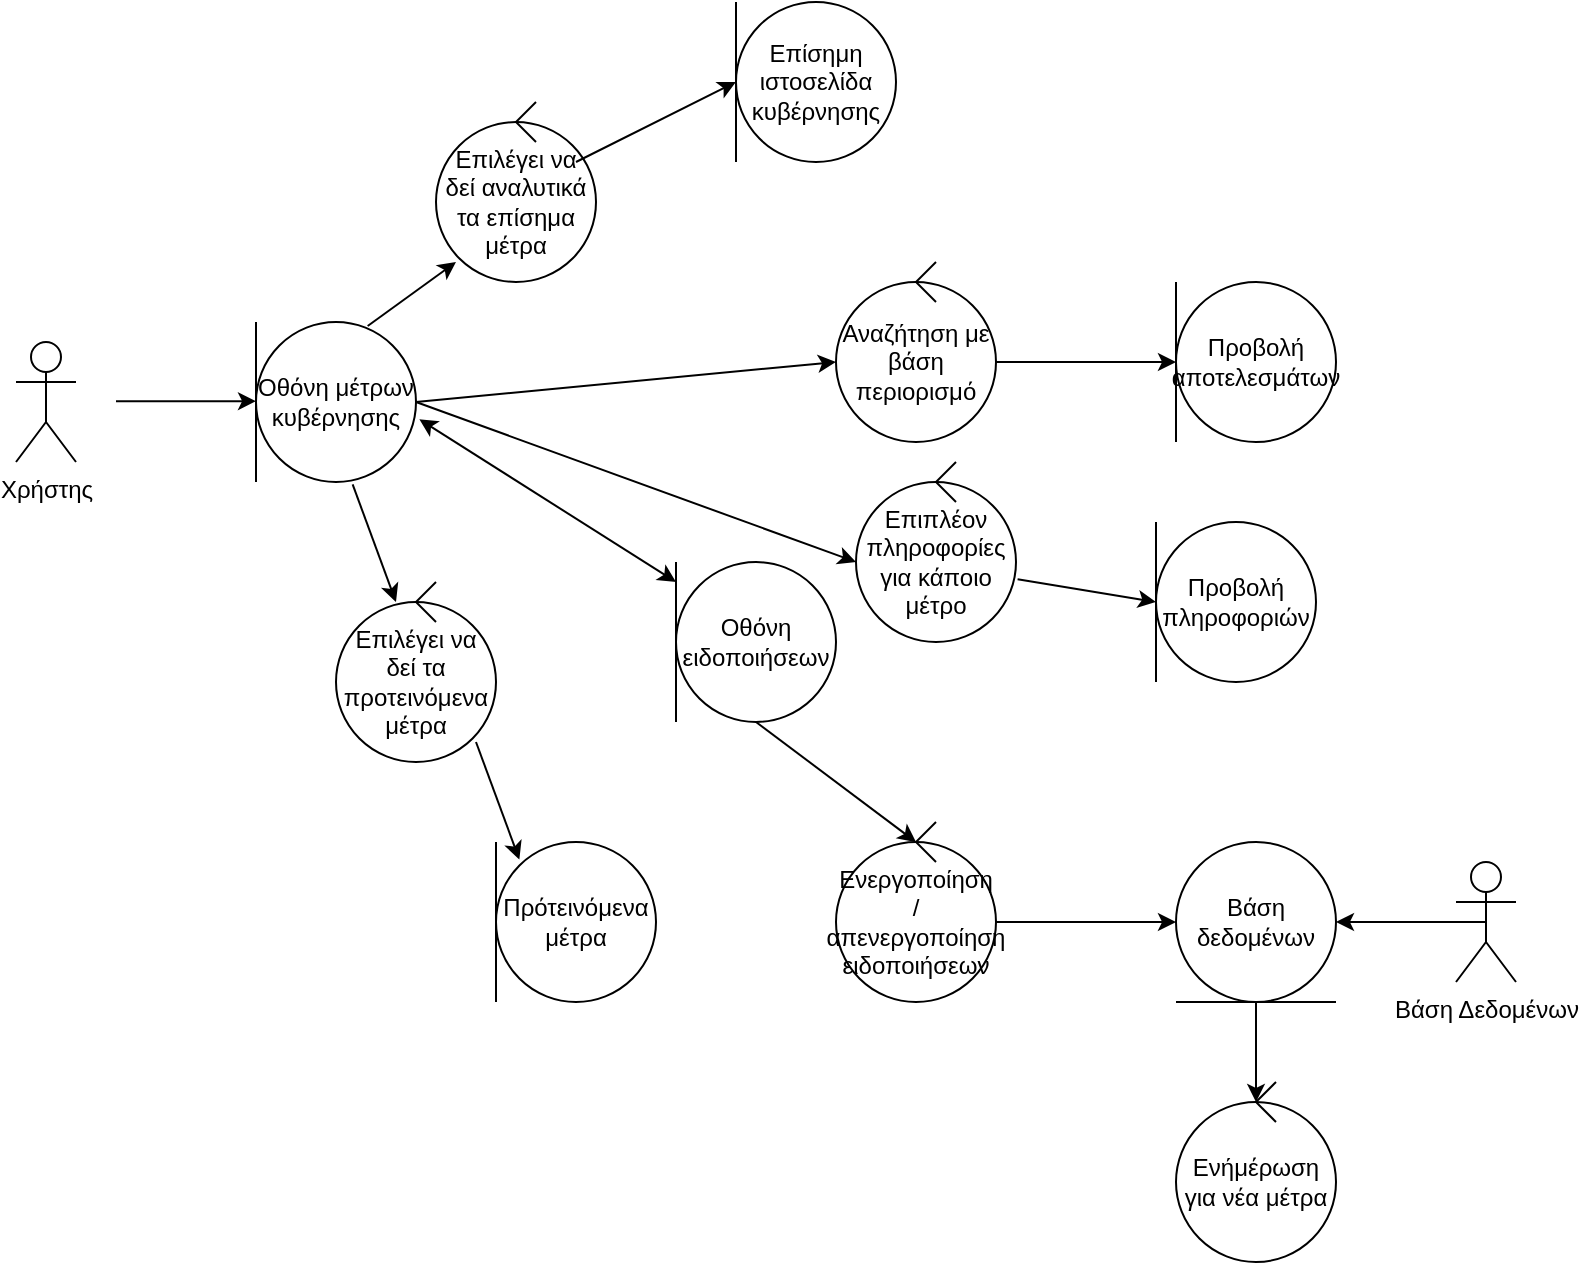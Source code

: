 <mxfile version="14.6.3" type="device"><diagram id="wgqB5aubkMPwMCikuBAv" name="Page-1"><mxGraphModel dx="1185" dy="613" grid="1" gridSize="10" guides="1" tooltips="1" connect="1" arrows="1" fold="1" page="1" pageScale="1" pageWidth="850" pageHeight="1100" math="0" shadow="0"><root><mxCell id="0"/><mxCell id="1" parent="0"/><mxCell id="SRgFB8CEtk0GU9UIbwd7-1" value="Χρήστης" style="shape=umlActor;verticalLabelPosition=bottom;verticalAlign=top;html=1;outlineConnect=0;" vertex="1" parent="1"><mxGeometry x="40" y="210" width="30" height="60" as="geometry"/></mxCell><mxCell id="SRgFB8CEtk0GU9UIbwd7-6" value="" style="group" vertex="1" connectable="0" parent="1"><mxGeometry x="460" y="270" width="80" height="90" as="geometry"/></mxCell><mxCell id="SRgFB8CEtk0GU9UIbwd7-2" value="Επιπλέον πληροφορίες για κάποιο μέτρο" style="ellipse;whiteSpace=wrap;html=1;aspect=fixed;" vertex="1" parent="SRgFB8CEtk0GU9UIbwd7-6"><mxGeometry y="10" width="80" height="80" as="geometry"/></mxCell><mxCell id="SRgFB8CEtk0GU9UIbwd7-5" value="" style="group" vertex="1" connectable="0" parent="SRgFB8CEtk0GU9UIbwd7-6"><mxGeometry x="40" width="10" height="20" as="geometry"/></mxCell><mxCell id="SRgFB8CEtk0GU9UIbwd7-4" value="" style="endArrow=none;html=1;" edge="1" parent="SRgFB8CEtk0GU9UIbwd7-5"><mxGeometry width="50" height="50" relative="1" as="geometry"><mxPoint x="10" y="20" as="sourcePoint"/><mxPoint y="10" as="targetPoint"/></mxGeometry></mxCell><mxCell id="SRgFB8CEtk0GU9UIbwd7-3" value="" style="endArrow=none;html=1;" edge="1" parent="SRgFB8CEtk0GU9UIbwd7-5"><mxGeometry width="50" height="50" relative="1" as="geometry"><mxPoint y="10" as="sourcePoint"/><mxPoint x="10" as="targetPoint"/></mxGeometry></mxCell><mxCell id="SRgFB8CEtk0GU9UIbwd7-13" value="" style="group;rotation=0;" vertex="1" connectable="0" parent="1"><mxGeometry x="160" y="200" width="80" height="80" as="geometry"/></mxCell><mxCell id="SRgFB8CEtk0GU9UIbwd7-14" value="Οθόνη μέτρων κυβέρνησης" style="ellipse;whiteSpace=wrap;html=1;aspect=fixed;rotation=0;" vertex="1" parent="SRgFB8CEtk0GU9UIbwd7-13"><mxGeometry width="80" height="80" as="geometry"/></mxCell><mxCell id="SRgFB8CEtk0GU9UIbwd7-15" value="" style="endArrow=none;html=1;" edge="1" parent="SRgFB8CEtk0GU9UIbwd7-13"><mxGeometry width="50" height="50" relative="1" as="geometry"><mxPoint y="80" as="sourcePoint"/><mxPoint as="targetPoint"/></mxGeometry></mxCell><mxCell id="SRgFB8CEtk0GU9UIbwd7-52" value="" style="endArrow=classic;html=1;" edge="1" parent="1"><mxGeometry width="50" height="50" relative="1" as="geometry"><mxPoint x="90" y="239.58" as="sourcePoint"/><mxPoint x="160" y="239.58" as="targetPoint"/></mxGeometry></mxCell><mxCell id="SRgFB8CEtk0GU9UIbwd7-68" value="" style="group" vertex="1" connectable="0" parent="1"><mxGeometry x="450" y="450" width="80" height="90" as="geometry"/></mxCell><mxCell id="SRgFB8CEtk0GU9UIbwd7-69" value="&lt;div&gt;Ενεργοποίηση&lt;/div&gt;&lt;div&gt;/απενεργοποίηση ειδοποιήσεων&lt;/div&gt;" style="ellipse;whiteSpace=wrap;html=1;aspect=fixed;" vertex="1" parent="SRgFB8CEtk0GU9UIbwd7-68"><mxGeometry y="10" width="80" height="80" as="geometry"/></mxCell><mxCell id="SRgFB8CEtk0GU9UIbwd7-70" value="" style="group" vertex="1" connectable="0" parent="SRgFB8CEtk0GU9UIbwd7-68"><mxGeometry x="40" width="10" height="20" as="geometry"/></mxCell><mxCell id="SRgFB8CEtk0GU9UIbwd7-71" value="" style="endArrow=none;html=1;" edge="1" parent="SRgFB8CEtk0GU9UIbwd7-70"><mxGeometry width="50" height="50" relative="1" as="geometry"><mxPoint x="10" y="20" as="sourcePoint"/><mxPoint y="10" as="targetPoint"/></mxGeometry></mxCell><mxCell id="SRgFB8CEtk0GU9UIbwd7-72" value="" style="endArrow=none;html=1;" edge="1" parent="SRgFB8CEtk0GU9UIbwd7-70"><mxGeometry width="50" height="50" relative="1" as="geometry"><mxPoint y="10" as="sourcePoint"/><mxPoint x="10" as="targetPoint"/></mxGeometry></mxCell><mxCell id="SRgFB8CEtk0GU9UIbwd7-73" value="" style="group;rotation=0;" vertex="1" connectable="0" parent="1"><mxGeometry x="370" y="320" width="80" height="80" as="geometry"/></mxCell><mxCell id="SRgFB8CEtk0GU9UIbwd7-74" value="&lt;div&gt;Οθόνη ειδοποιήσεων&lt;/div&gt;" style="ellipse;whiteSpace=wrap;html=1;aspect=fixed;rotation=0;" vertex="1" parent="SRgFB8CEtk0GU9UIbwd7-73"><mxGeometry width="80" height="80" as="geometry"/></mxCell><mxCell id="SRgFB8CEtk0GU9UIbwd7-75" value="" style="endArrow=none;html=1;" edge="1" parent="SRgFB8CEtk0GU9UIbwd7-73"><mxGeometry width="50" height="50" relative="1" as="geometry"><mxPoint y="80" as="sourcePoint"/><mxPoint as="targetPoint"/></mxGeometry></mxCell><mxCell id="SRgFB8CEtk0GU9UIbwd7-76" value="" style="endArrow=classic;html=1;exitX=0.5;exitY=1;exitDx=0;exitDy=0;" edge="1" parent="1" source="SRgFB8CEtk0GU9UIbwd7-74"><mxGeometry width="50" height="50" relative="1" as="geometry"><mxPoint x="490" y="385.0" as="sourcePoint"/><mxPoint x="490" y="460" as="targetPoint"/></mxGeometry></mxCell><mxCell id="SRgFB8CEtk0GU9UIbwd7-78" value="" style="group;rotation=0;" vertex="1" connectable="0" parent="1"><mxGeometry x="400" y="40" width="80" height="80" as="geometry"/></mxCell><mxCell id="SRgFB8CEtk0GU9UIbwd7-79" value="Επίσημη ιστοσελίδα κυβέρνησης" style="ellipse;whiteSpace=wrap;html=1;aspect=fixed;rotation=0;" vertex="1" parent="SRgFB8CEtk0GU9UIbwd7-78"><mxGeometry width="80" height="80" as="geometry"/></mxCell><mxCell id="SRgFB8CEtk0GU9UIbwd7-80" value="" style="endArrow=none;html=1;" edge="1" parent="SRgFB8CEtk0GU9UIbwd7-78"><mxGeometry width="50" height="50" relative="1" as="geometry"><mxPoint y="80" as="sourcePoint"/><mxPoint as="targetPoint"/></mxGeometry></mxCell><mxCell id="SRgFB8CEtk0GU9UIbwd7-81" value="" style="group" vertex="1" connectable="0" parent="1"><mxGeometry x="250" y="90" width="80" height="90" as="geometry"/></mxCell><mxCell id="SRgFB8CEtk0GU9UIbwd7-82" value="Επιλέγει να δεί αναλυτικά τα επίσημα μέτρα" style="ellipse;whiteSpace=wrap;html=1;aspect=fixed;" vertex="1" parent="SRgFB8CEtk0GU9UIbwd7-81"><mxGeometry y="10" width="80" height="80" as="geometry"/></mxCell><mxCell id="SRgFB8CEtk0GU9UIbwd7-83" value="" style="group" vertex="1" connectable="0" parent="SRgFB8CEtk0GU9UIbwd7-81"><mxGeometry x="40" width="10" height="20" as="geometry"/></mxCell><mxCell id="SRgFB8CEtk0GU9UIbwd7-84" value="" style="endArrow=none;html=1;" edge="1" parent="SRgFB8CEtk0GU9UIbwd7-83"><mxGeometry width="50" height="50" relative="1" as="geometry"><mxPoint x="10" y="20" as="sourcePoint"/><mxPoint y="10" as="targetPoint"/></mxGeometry></mxCell><mxCell id="SRgFB8CEtk0GU9UIbwd7-85" value="" style="endArrow=none;html=1;" edge="1" parent="SRgFB8CEtk0GU9UIbwd7-83"><mxGeometry width="50" height="50" relative="1" as="geometry"><mxPoint y="10" as="sourcePoint"/><mxPoint x="10" as="targetPoint"/></mxGeometry></mxCell><mxCell id="SRgFB8CEtk0GU9UIbwd7-86" value="" style="endArrow=classic;html=1;exitX=0.698;exitY=0.025;exitDx=0;exitDy=0;exitPerimeter=0;" edge="1" parent="1" source="SRgFB8CEtk0GU9UIbwd7-14"><mxGeometry width="50" height="50" relative="1" as="geometry"><mxPoint x="230" y="180.0" as="sourcePoint"/><mxPoint x="260" y="170" as="targetPoint"/></mxGeometry></mxCell><mxCell id="SRgFB8CEtk0GU9UIbwd7-88" value="" style="endArrow=classic;html=1;exitX=0.698;exitY=0.025;exitDx=0;exitDy=0;exitPerimeter=0;" edge="1" parent="1"><mxGeometry width="50" height="50" relative="1" as="geometry"><mxPoint x="320.0" y="120.0" as="sourcePoint"/><mxPoint x="400" y="80" as="targetPoint"/></mxGeometry></mxCell><mxCell id="SRgFB8CEtk0GU9UIbwd7-89" value="" style="group" vertex="1" connectable="0" parent="1"><mxGeometry x="200" y="330" width="80" height="90" as="geometry"/></mxCell><mxCell id="SRgFB8CEtk0GU9UIbwd7-90" value="Επιλέγει να δεί τα προτεινόμενα μέτρα" style="ellipse;whiteSpace=wrap;html=1;aspect=fixed;" vertex="1" parent="SRgFB8CEtk0GU9UIbwd7-89"><mxGeometry y="10" width="80" height="80" as="geometry"/></mxCell><mxCell id="SRgFB8CEtk0GU9UIbwd7-91" value="" style="group" vertex="1" connectable="0" parent="SRgFB8CEtk0GU9UIbwd7-89"><mxGeometry x="40" width="10" height="20" as="geometry"/></mxCell><mxCell id="SRgFB8CEtk0GU9UIbwd7-92" value="" style="endArrow=none;html=1;" edge="1" parent="SRgFB8CEtk0GU9UIbwd7-91"><mxGeometry width="50" height="50" relative="1" as="geometry"><mxPoint x="10" y="20" as="sourcePoint"/><mxPoint y="10" as="targetPoint"/></mxGeometry></mxCell><mxCell id="SRgFB8CEtk0GU9UIbwd7-93" value="" style="endArrow=none;html=1;" edge="1" parent="SRgFB8CEtk0GU9UIbwd7-91"><mxGeometry width="50" height="50" relative="1" as="geometry"><mxPoint y="10" as="sourcePoint"/><mxPoint x="10" as="targetPoint"/></mxGeometry></mxCell><mxCell id="SRgFB8CEtk0GU9UIbwd7-98" value="" style="endArrow=classic;html=1;exitX=0.604;exitY=1.015;exitDx=0;exitDy=0;exitPerimeter=0;" edge="1" parent="SRgFB8CEtk0GU9UIbwd7-89"><mxGeometry width="50" height="50" relative="1" as="geometry"><mxPoint x="70.0" y="80.0" as="sourcePoint"/><mxPoint x="91.68" y="138.8" as="targetPoint"/></mxGeometry></mxCell><mxCell id="SRgFB8CEtk0GU9UIbwd7-94" value="" style="group;rotation=0;" vertex="1" connectable="0" parent="1"><mxGeometry x="280" y="460" width="80" height="80" as="geometry"/></mxCell><mxCell id="SRgFB8CEtk0GU9UIbwd7-95" value="Πρότεινόμενα μέτρα " style="ellipse;whiteSpace=wrap;html=1;aspect=fixed;rotation=0;" vertex="1" parent="SRgFB8CEtk0GU9UIbwd7-94"><mxGeometry width="80" height="80" as="geometry"/></mxCell><mxCell id="SRgFB8CEtk0GU9UIbwd7-96" value="" style="endArrow=none;html=1;" edge="1" parent="SRgFB8CEtk0GU9UIbwd7-94"><mxGeometry width="50" height="50" relative="1" as="geometry"><mxPoint y="80" as="sourcePoint"/><mxPoint as="targetPoint"/></mxGeometry></mxCell><mxCell id="SRgFB8CEtk0GU9UIbwd7-97" value="" style="endArrow=classic;html=1;exitX=0.604;exitY=1.015;exitDx=0;exitDy=0;exitPerimeter=0;" edge="1" parent="1" source="SRgFB8CEtk0GU9UIbwd7-14"><mxGeometry width="50" height="50" relative="1" as="geometry"><mxPoint x="217.92" y="342.0" as="sourcePoint"/><mxPoint x="230" y="340" as="targetPoint"/></mxGeometry></mxCell><mxCell id="SRgFB8CEtk0GU9UIbwd7-105" value="" style="endArrow=classic;startArrow=classic;html=1;exitX=1.021;exitY=0.608;exitDx=0;exitDy=0;exitPerimeter=0;" edge="1" parent="1" source="SRgFB8CEtk0GU9UIbwd7-14"><mxGeometry width="50" height="50" relative="1" as="geometry"><mxPoint x="380" y="340" as="sourcePoint"/><mxPoint x="370" y="330" as="targetPoint"/></mxGeometry></mxCell><mxCell id="SRgFB8CEtk0GU9UIbwd7-106" value="" style="group" vertex="1" connectable="0" parent="1"><mxGeometry x="620" y="460" width="80" height="80" as="geometry"/></mxCell><mxCell id="SRgFB8CEtk0GU9UIbwd7-107" value="Βάση δεδομένων" style="ellipse;whiteSpace=wrap;html=1;aspect=fixed;rotation=0;" vertex="1" parent="SRgFB8CEtk0GU9UIbwd7-106"><mxGeometry width="80" height="80" as="geometry"/></mxCell><mxCell id="SRgFB8CEtk0GU9UIbwd7-108" value="" style="endArrow=none;html=1;" edge="1" parent="SRgFB8CEtk0GU9UIbwd7-106"><mxGeometry width="50" height="50" relative="1" as="geometry"><mxPoint y="80" as="sourcePoint"/><mxPoint x="80" y="80" as="targetPoint"/></mxGeometry></mxCell><mxCell id="SRgFB8CEtk0GU9UIbwd7-109" style="edgeStyle=orthogonalEdgeStyle;rounded=0;orthogonalLoop=1;jettySize=auto;html=1;exitX=1;exitY=0.5;exitDx=0;exitDy=0;" edge="1" parent="1" source="SRgFB8CEtk0GU9UIbwd7-69" target="SRgFB8CEtk0GU9UIbwd7-107"><mxGeometry relative="1" as="geometry"/></mxCell><mxCell id="SRgFB8CEtk0GU9UIbwd7-112" style="edgeStyle=orthogonalEdgeStyle;rounded=0;orthogonalLoop=1;jettySize=auto;html=1;exitX=0.5;exitY=0.5;exitDx=0;exitDy=0;exitPerimeter=0;entryX=1;entryY=0.5;entryDx=0;entryDy=0;" edge="1" parent="1" source="SRgFB8CEtk0GU9UIbwd7-110" target="SRgFB8CEtk0GU9UIbwd7-107"><mxGeometry relative="1" as="geometry"/></mxCell><mxCell id="SRgFB8CEtk0GU9UIbwd7-110" value="Βάση Δεδομένων" style="shape=umlActor;verticalLabelPosition=bottom;verticalAlign=top;html=1;outlineConnect=0;" vertex="1" parent="1"><mxGeometry x="760" y="470" width="30" height="60" as="geometry"/></mxCell><mxCell id="SRgFB8CEtk0GU9UIbwd7-113" value="" style="group" vertex="1" connectable="0" parent="1"><mxGeometry x="620" y="580" width="80" height="90" as="geometry"/></mxCell><mxCell id="SRgFB8CEtk0GU9UIbwd7-114" value="Ενήμέρωση για νέα μέτρα" style="ellipse;whiteSpace=wrap;html=1;aspect=fixed;" vertex="1" parent="SRgFB8CEtk0GU9UIbwd7-113"><mxGeometry y="10" width="80" height="80" as="geometry"/></mxCell><mxCell id="SRgFB8CEtk0GU9UIbwd7-115" value="" style="group" vertex="1" connectable="0" parent="SRgFB8CEtk0GU9UIbwd7-113"><mxGeometry x="40" width="10" height="20" as="geometry"/></mxCell><mxCell id="SRgFB8CEtk0GU9UIbwd7-116" value="" style="endArrow=none;html=1;" edge="1" parent="SRgFB8CEtk0GU9UIbwd7-115"><mxGeometry width="50" height="50" relative="1" as="geometry"><mxPoint x="10" y="20" as="sourcePoint"/><mxPoint y="10" as="targetPoint"/></mxGeometry></mxCell><mxCell id="SRgFB8CEtk0GU9UIbwd7-117" value="" style="endArrow=none;html=1;" edge="1" parent="SRgFB8CEtk0GU9UIbwd7-115"><mxGeometry width="50" height="50" relative="1" as="geometry"><mxPoint y="10" as="sourcePoint"/><mxPoint x="10" as="targetPoint"/></mxGeometry></mxCell><mxCell id="SRgFB8CEtk0GU9UIbwd7-118" style="edgeStyle=orthogonalEdgeStyle;rounded=0;orthogonalLoop=1;jettySize=auto;html=1;" edge="1" parent="1" source="SRgFB8CEtk0GU9UIbwd7-107" target="SRgFB8CEtk0GU9UIbwd7-114"><mxGeometry relative="1" as="geometry"/></mxCell><mxCell id="SRgFB8CEtk0GU9UIbwd7-121" value="" style="group" vertex="1" connectable="0" parent="1"><mxGeometry x="450" y="170" width="80" height="90" as="geometry"/></mxCell><mxCell id="SRgFB8CEtk0GU9UIbwd7-122" value="Αναζήτηση με βάση περιορισμό" style="ellipse;whiteSpace=wrap;html=1;aspect=fixed;" vertex="1" parent="SRgFB8CEtk0GU9UIbwd7-121"><mxGeometry y="10" width="80" height="80" as="geometry"/></mxCell><mxCell id="SRgFB8CEtk0GU9UIbwd7-123" value="" style="group" vertex="1" connectable="0" parent="SRgFB8CEtk0GU9UIbwd7-121"><mxGeometry x="40" width="10" height="20" as="geometry"/></mxCell><mxCell id="SRgFB8CEtk0GU9UIbwd7-124" value="" style="endArrow=none;html=1;" edge="1" parent="SRgFB8CEtk0GU9UIbwd7-123"><mxGeometry width="50" height="50" relative="1" as="geometry"><mxPoint x="10" y="20" as="sourcePoint"/><mxPoint y="10" as="targetPoint"/></mxGeometry></mxCell><mxCell id="SRgFB8CEtk0GU9UIbwd7-125" value="" style="endArrow=none;html=1;" edge="1" parent="SRgFB8CEtk0GU9UIbwd7-123"><mxGeometry width="50" height="50" relative="1" as="geometry"><mxPoint y="10" as="sourcePoint"/><mxPoint x="10" as="targetPoint"/></mxGeometry></mxCell><mxCell id="SRgFB8CEtk0GU9UIbwd7-126" value="" style="endArrow=classic;html=1;exitX=1;exitY=0.5;exitDx=0;exitDy=0;entryX=0;entryY=0.5;entryDx=0;entryDy=0;" edge="1" parent="1" source="SRgFB8CEtk0GU9UIbwd7-14" target="SRgFB8CEtk0GU9UIbwd7-122"><mxGeometry width="50" height="50" relative="1" as="geometry"><mxPoint x="380" y="340" as="sourcePoint"/><mxPoint x="430" y="290" as="targetPoint"/></mxGeometry></mxCell><mxCell id="SRgFB8CEtk0GU9UIbwd7-127" value="" style="group;rotation=0;" vertex="1" connectable="0" parent="1"><mxGeometry x="620" y="180" width="80" height="80" as="geometry"/></mxCell><mxCell id="SRgFB8CEtk0GU9UIbwd7-128" value="Προβολή αποτελεσμάτων" style="ellipse;whiteSpace=wrap;html=1;aspect=fixed;rotation=0;" vertex="1" parent="SRgFB8CEtk0GU9UIbwd7-127"><mxGeometry width="80" height="80" as="geometry"/></mxCell><mxCell id="SRgFB8CEtk0GU9UIbwd7-129" value="" style="endArrow=none;html=1;" edge="1" parent="SRgFB8CEtk0GU9UIbwd7-127"><mxGeometry width="50" height="50" relative="1" as="geometry"><mxPoint y="80" as="sourcePoint"/><mxPoint as="targetPoint"/></mxGeometry></mxCell><mxCell id="SRgFB8CEtk0GU9UIbwd7-130" style="edgeStyle=orthogonalEdgeStyle;rounded=0;orthogonalLoop=1;jettySize=auto;html=1;" edge="1" parent="1" source="SRgFB8CEtk0GU9UIbwd7-122"><mxGeometry relative="1" as="geometry"><mxPoint x="620" y="220" as="targetPoint"/></mxGeometry></mxCell><mxCell id="SRgFB8CEtk0GU9UIbwd7-131" value="" style="group;rotation=0;" vertex="1" connectable="0" parent="1"><mxGeometry x="610" y="300" width="80" height="80" as="geometry"/></mxCell><mxCell id="SRgFB8CEtk0GU9UIbwd7-132" value="Προβολή πληροφοριών" style="ellipse;whiteSpace=wrap;html=1;aspect=fixed;rotation=0;" vertex="1" parent="SRgFB8CEtk0GU9UIbwd7-131"><mxGeometry width="80" height="80" as="geometry"/></mxCell><mxCell id="SRgFB8CEtk0GU9UIbwd7-133" value="" style="endArrow=none;html=1;" edge="1" parent="SRgFB8CEtk0GU9UIbwd7-131"><mxGeometry width="50" height="50" relative="1" as="geometry"><mxPoint y="80" as="sourcePoint"/><mxPoint as="targetPoint"/></mxGeometry></mxCell><mxCell id="SRgFB8CEtk0GU9UIbwd7-134" value="" style="endArrow=classic;html=1;exitX=1;exitY=0.5;exitDx=0;exitDy=0;entryX=0;entryY=0.5;entryDx=0;entryDy=0;" edge="1" parent="1" source="SRgFB8CEtk0GU9UIbwd7-14" target="SRgFB8CEtk0GU9UIbwd7-2"><mxGeometry width="50" height="50" relative="1" as="geometry"><mxPoint x="250" y="250" as="sourcePoint"/><mxPoint x="460" y="230" as="targetPoint"/></mxGeometry></mxCell><mxCell id="SRgFB8CEtk0GU9UIbwd7-138" value="" style="endArrow=classic;html=1;exitX=1.01;exitY=0.608;exitDx=0;exitDy=0;exitPerimeter=0;" edge="1" parent="1" source="SRgFB8CEtk0GU9UIbwd7-2"><mxGeometry width="50" height="50" relative="1" as="geometry"><mxPoint x="540" y="360" as="sourcePoint"/><mxPoint x="610" y="340" as="targetPoint"/></mxGeometry></mxCell></root></mxGraphModel></diagram></mxfile>
